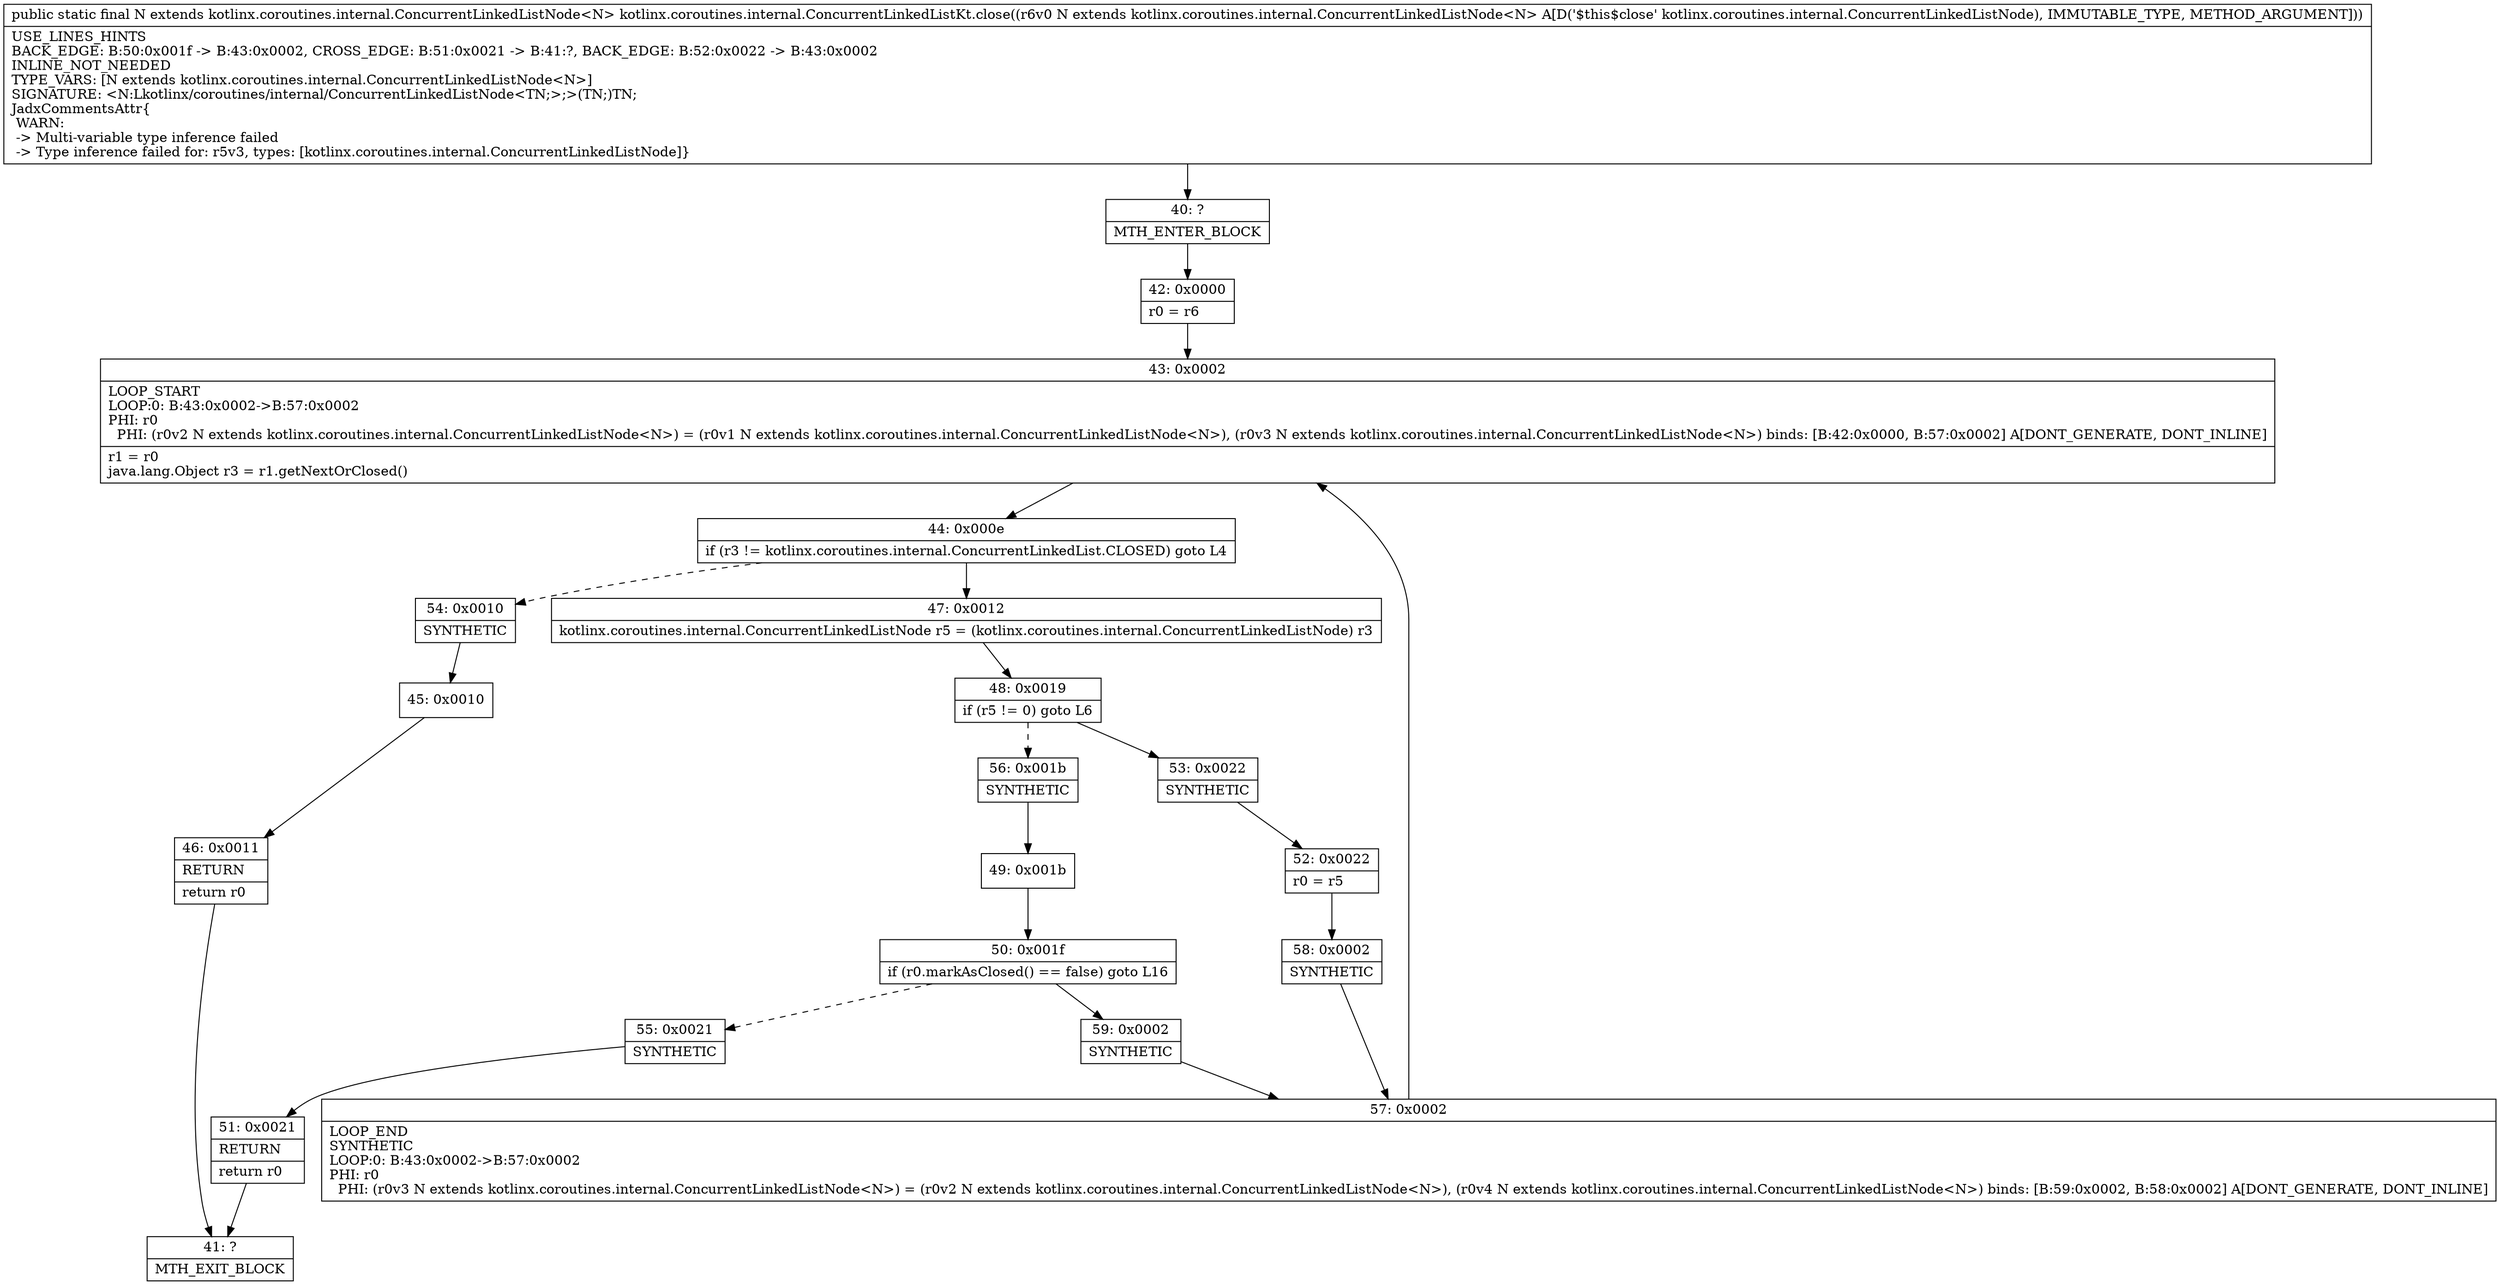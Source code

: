 digraph "CFG forkotlinx.coroutines.internal.ConcurrentLinkedListKt.close(Lkotlinx\/coroutines\/internal\/ConcurrentLinkedListNode;)Lkotlinx\/coroutines\/internal\/ConcurrentLinkedListNode;" {
Node_40 [shape=record,label="{40\:\ ?|MTH_ENTER_BLOCK\l}"];
Node_42 [shape=record,label="{42\:\ 0x0000|r0 = r6\l}"];
Node_43 [shape=record,label="{43\:\ 0x0002|LOOP_START\lLOOP:0: B:43:0x0002\-\>B:57:0x0002\lPHI: r0 \l  PHI: (r0v2 N extends kotlinx.coroutines.internal.ConcurrentLinkedListNode\<N\>) = (r0v1 N extends kotlinx.coroutines.internal.ConcurrentLinkedListNode\<N\>), (r0v3 N extends kotlinx.coroutines.internal.ConcurrentLinkedListNode\<N\>) binds: [B:42:0x0000, B:57:0x0002] A[DONT_GENERATE, DONT_INLINE]\l|r1 = r0\ljava.lang.Object r3 = r1.getNextOrClosed()\l}"];
Node_44 [shape=record,label="{44\:\ 0x000e|if (r3 != kotlinx.coroutines.internal.ConcurrentLinkedList.CLOSED) goto L4\l}"];
Node_47 [shape=record,label="{47\:\ 0x0012|kotlinx.coroutines.internal.ConcurrentLinkedListNode r5 = (kotlinx.coroutines.internal.ConcurrentLinkedListNode) r3\l}"];
Node_48 [shape=record,label="{48\:\ 0x0019|if (r5 != 0) goto L6\l}"];
Node_53 [shape=record,label="{53\:\ 0x0022|SYNTHETIC\l}"];
Node_52 [shape=record,label="{52\:\ 0x0022|r0 = r5\l}"];
Node_58 [shape=record,label="{58\:\ 0x0002|SYNTHETIC\l}"];
Node_57 [shape=record,label="{57\:\ 0x0002|LOOP_END\lSYNTHETIC\lLOOP:0: B:43:0x0002\-\>B:57:0x0002\lPHI: r0 \l  PHI: (r0v3 N extends kotlinx.coroutines.internal.ConcurrentLinkedListNode\<N\>) = (r0v2 N extends kotlinx.coroutines.internal.ConcurrentLinkedListNode\<N\>), (r0v4 N extends kotlinx.coroutines.internal.ConcurrentLinkedListNode\<N\>) binds: [B:59:0x0002, B:58:0x0002] A[DONT_GENERATE, DONT_INLINE]\l}"];
Node_56 [shape=record,label="{56\:\ 0x001b|SYNTHETIC\l}"];
Node_49 [shape=record,label="{49\:\ 0x001b}"];
Node_50 [shape=record,label="{50\:\ 0x001f|if (r0.markAsClosed() == false) goto L16\l}"];
Node_55 [shape=record,label="{55\:\ 0x0021|SYNTHETIC\l}"];
Node_51 [shape=record,label="{51\:\ 0x0021|RETURN\l|return r0\l}"];
Node_41 [shape=record,label="{41\:\ ?|MTH_EXIT_BLOCK\l}"];
Node_59 [shape=record,label="{59\:\ 0x0002|SYNTHETIC\l}"];
Node_54 [shape=record,label="{54\:\ 0x0010|SYNTHETIC\l}"];
Node_45 [shape=record,label="{45\:\ 0x0010}"];
Node_46 [shape=record,label="{46\:\ 0x0011|RETURN\l|return r0\l}"];
MethodNode[shape=record,label="{public static final N extends kotlinx.coroutines.internal.ConcurrentLinkedListNode\<N\> kotlinx.coroutines.internal.ConcurrentLinkedListKt.close((r6v0 N extends kotlinx.coroutines.internal.ConcurrentLinkedListNode\<N\> A[D('$this$close' kotlinx.coroutines.internal.ConcurrentLinkedListNode), IMMUTABLE_TYPE, METHOD_ARGUMENT]))  | USE_LINES_HINTS\lBACK_EDGE: B:50:0x001f \-\> B:43:0x0002, CROSS_EDGE: B:51:0x0021 \-\> B:41:?, BACK_EDGE: B:52:0x0022 \-\> B:43:0x0002\lINLINE_NOT_NEEDED\lTYPE_VARS: [N extends kotlinx.coroutines.internal.ConcurrentLinkedListNode\<N\>]\lSIGNATURE: \<N:Lkotlinx\/coroutines\/internal\/ConcurrentLinkedListNode\<TN;\>;\>(TN;)TN;\lJadxCommentsAttr\{\l WARN: \l \-\> Multi\-variable type inference failed\l \-\> Type inference failed for: r5v3, types: [kotlinx.coroutines.internal.ConcurrentLinkedListNode]\}\l}"];
MethodNode -> Node_40;Node_40 -> Node_42;
Node_42 -> Node_43;
Node_43 -> Node_44;
Node_44 -> Node_47;
Node_44 -> Node_54[style=dashed];
Node_47 -> Node_48;
Node_48 -> Node_53;
Node_48 -> Node_56[style=dashed];
Node_53 -> Node_52;
Node_52 -> Node_58;
Node_58 -> Node_57;
Node_57 -> Node_43;
Node_56 -> Node_49;
Node_49 -> Node_50;
Node_50 -> Node_55[style=dashed];
Node_50 -> Node_59;
Node_55 -> Node_51;
Node_51 -> Node_41;
Node_59 -> Node_57;
Node_54 -> Node_45;
Node_45 -> Node_46;
Node_46 -> Node_41;
}

